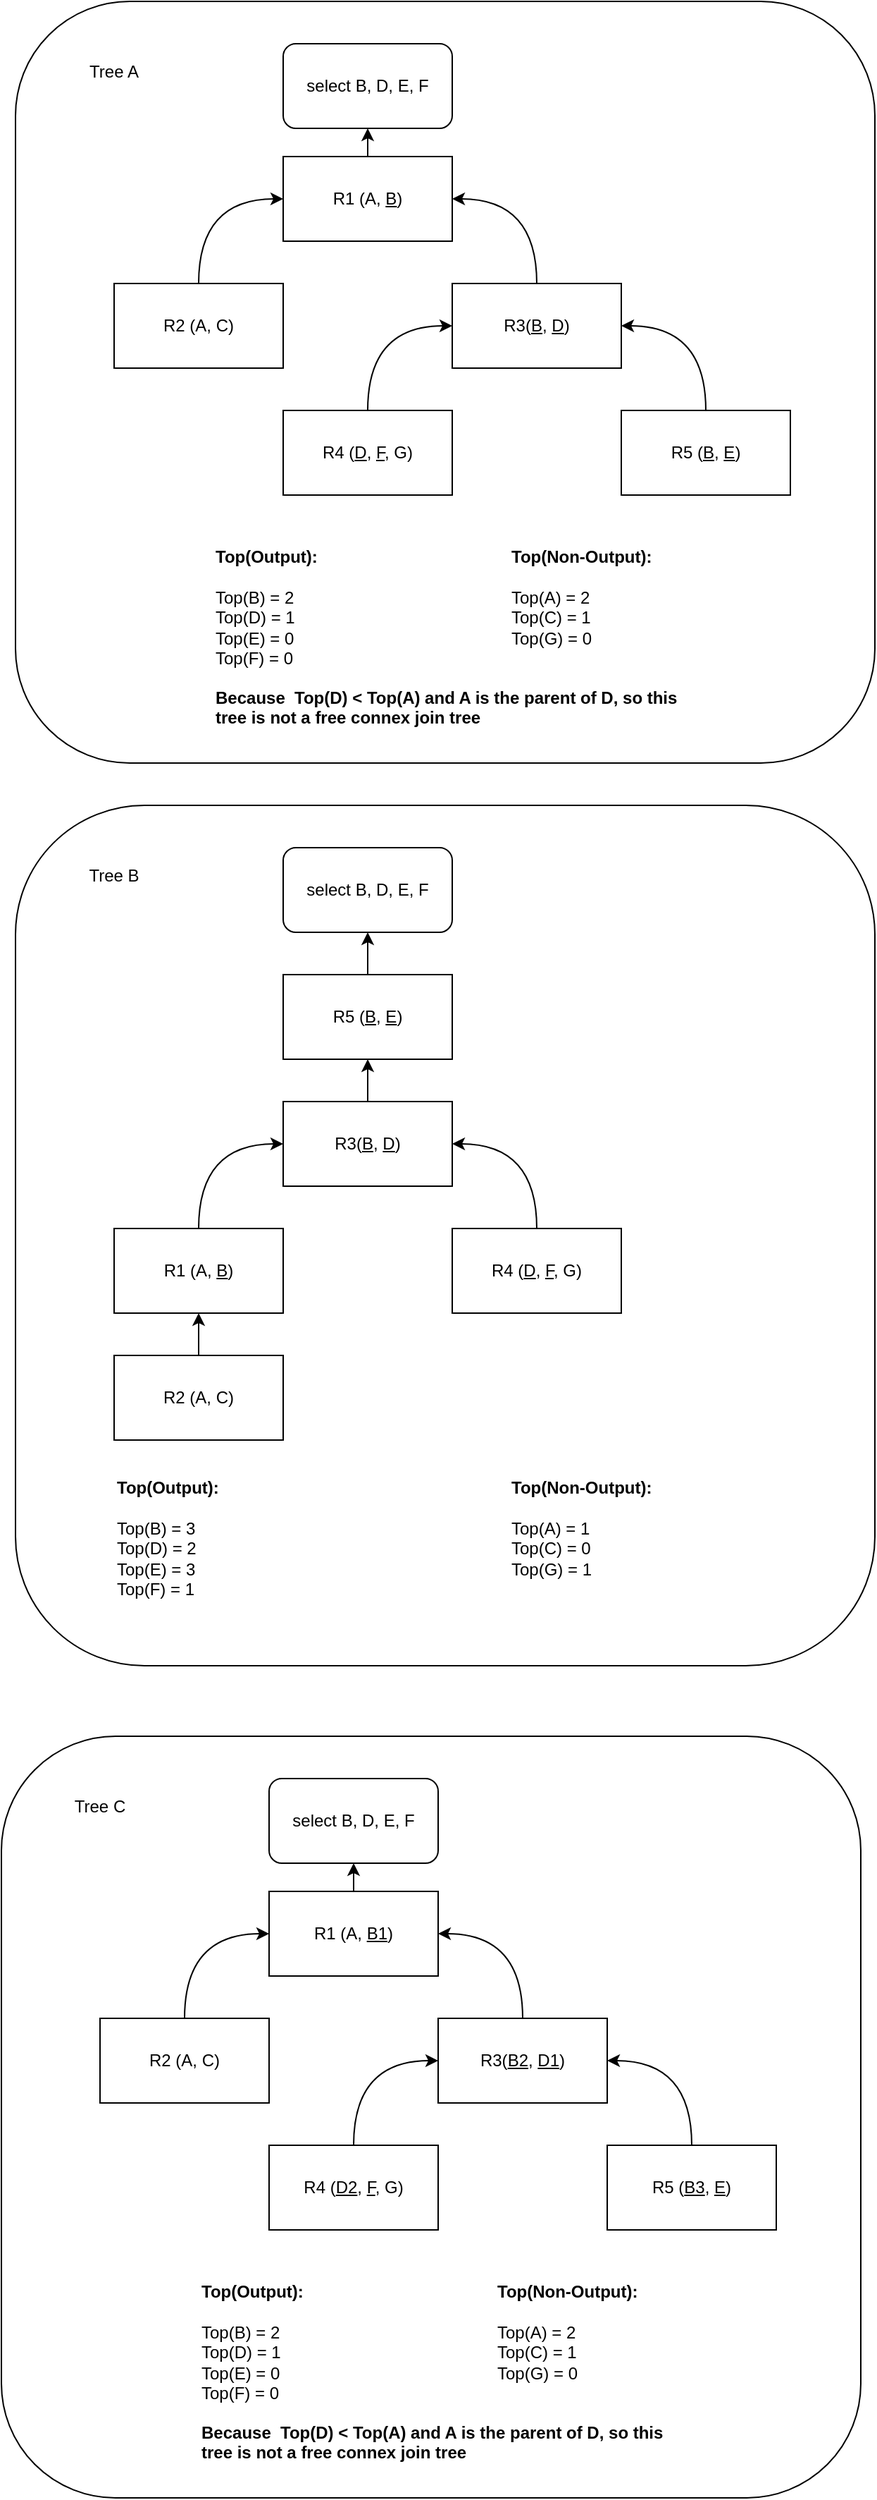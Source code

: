 <mxfile version="14.4.3" type="device"><diagram id="6vX9B3p2SmOA4_ga4uHm" name="Page-1"><mxGraphModel dx="1956" dy="807" grid="1" gridSize="10" guides="1" tooltips="1" connect="1" arrows="1" fold="1" page="1" pageScale="1" pageWidth="850" pageHeight="1100" math="0" shadow="0"><root><mxCell id="0"/><mxCell id="1" parent="0"/><mxCell id="Vz5v9eccL6G6lH5Zai-F-13" value="" style="rounded=1;whiteSpace=wrap;html=1;" vertex="1" parent="1"><mxGeometry x="-70" y="120" width="610" height="540" as="geometry"/></mxCell><mxCell id="Vz5v9eccL6G6lH5Zai-F-10" style="edgeStyle=orthogonalEdgeStyle;curved=1;orthogonalLoop=1;jettySize=auto;html=1;exitX=0.5;exitY=0;exitDx=0;exitDy=0;" edge="1" parent="1" source="Vz5v9eccL6G6lH5Zai-F-1" target="Vz5v9eccL6G6lH5Zai-F-11"><mxGeometry relative="1" as="geometry"><mxPoint x="180" y="180" as="targetPoint"/></mxGeometry></mxCell><mxCell id="Vz5v9eccL6G6lH5Zai-F-1" value="R1 (A, &lt;u&gt;B&lt;/u&gt;)" style="rounded=0;whiteSpace=wrap;html=1;" vertex="1" parent="1"><mxGeometry x="120" y="230" width="120" height="60" as="geometry"/></mxCell><mxCell id="Vz5v9eccL6G6lH5Zai-F-7" style="edgeStyle=orthogonalEdgeStyle;curved=1;orthogonalLoop=1;jettySize=auto;html=1;exitX=0.5;exitY=0;exitDx=0;exitDy=0;entryX=1;entryY=0.5;entryDx=0;entryDy=0;" edge="1" parent="1" source="Vz5v9eccL6G6lH5Zai-F-2" target="Vz5v9eccL6G6lH5Zai-F-1"><mxGeometry relative="1" as="geometry"/></mxCell><mxCell id="Vz5v9eccL6G6lH5Zai-F-2" value="R3(&lt;u&gt;B&lt;/u&gt;, &lt;u&gt;D&lt;/u&gt;)" style="rounded=0;whiteSpace=wrap;html=1;" vertex="1" parent="1"><mxGeometry x="240" y="320" width="120" height="60" as="geometry"/></mxCell><mxCell id="Vz5v9eccL6G6lH5Zai-F-6" style="edgeStyle=orthogonalEdgeStyle;orthogonalLoop=1;jettySize=auto;html=1;exitX=0.5;exitY=0;exitDx=0;exitDy=0;entryX=0;entryY=0.5;entryDx=0;entryDy=0;curved=1;" edge="1" parent="1" source="Vz5v9eccL6G6lH5Zai-F-3" target="Vz5v9eccL6G6lH5Zai-F-1"><mxGeometry relative="1" as="geometry"/></mxCell><mxCell id="Vz5v9eccL6G6lH5Zai-F-3" value="R2 (A, C)" style="rounded=0;whiteSpace=wrap;html=1;" vertex="1" parent="1"><mxGeometry y="320" width="120" height="60" as="geometry"/></mxCell><mxCell id="Vz5v9eccL6G6lH5Zai-F-9" style="edgeStyle=orthogonalEdgeStyle;curved=1;orthogonalLoop=1;jettySize=auto;html=1;exitX=0.5;exitY=0;exitDx=0;exitDy=0;entryX=1;entryY=0.5;entryDx=0;entryDy=0;" edge="1" parent="1" source="Vz5v9eccL6G6lH5Zai-F-4" target="Vz5v9eccL6G6lH5Zai-F-2"><mxGeometry relative="1" as="geometry"/></mxCell><mxCell id="Vz5v9eccL6G6lH5Zai-F-4" value="R5 (&lt;u&gt;B&lt;/u&gt;, &lt;u&gt;E&lt;/u&gt;)" style="rounded=0;whiteSpace=wrap;html=1;" vertex="1" parent="1"><mxGeometry x="360" y="410" width="120" height="60" as="geometry"/></mxCell><mxCell id="Vz5v9eccL6G6lH5Zai-F-8" style="edgeStyle=orthogonalEdgeStyle;curved=1;orthogonalLoop=1;jettySize=auto;html=1;exitX=0.5;exitY=0;exitDx=0;exitDy=0;entryX=0;entryY=0.5;entryDx=0;entryDy=0;" edge="1" parent="1" source="Vz5v9eccL6G6lH5Zai-F-5" target="Vz5v9eccL6G6lH5Zai-F-2"><mxGeometry relative="1" as="geometry"/></mxCell><mxCell id="Vz5v9eccL6G6lH5Zai-F-5" value="R4 (&lt;u&gt;D&lt;/u&gt;, &lt;u&gt;F&lt;/u&gt;,&amp;nbsp;G)" style="rounded=0;whiteSpace=wrap;html=1;" vertex="1" parent="1"><mxGeometry x="120" y="410" width="120" height="60" as="geometry"/></mxCell><mxCell id="Vz5v9eccL6G6lH5Zai-F-11" value="select B, D, E, F" style="rounded=1;whiteSpace=wrap;html=1;" vertex="1" parent="1"><mxGeometry x="120" y="150" width="120" height="60" as="geometry"/></mxCell><mxCell id="Vz5v9eccL6G6lH5Zai-F-12" value="&lt;b&gt;Top(Output):&lt;br&gt;&lt;/b&gt;&lt;br&gt;Top(B) = 2&lt;br&gt;Top(D) = 1&lt;br&gt;Top(E) = 0&lt;br&gt;Top(F) = 0" style="text;html=1;strokeColor=none;fillColor=none;align=left;verticalAlign=top;whiteSpace=wrap;rounded=0;" vertex="1" parent="1"><mxGeometry x="70" y="500" width="80" height="100" as="geometry"/></mxCell><mxCell id="Vz5v9eccL6G6lH5Zai-F-16" value="&lt;b&gt;Top(Non-Output):&lt;br&gt;&lt;/b&gt;&lt;br&gt;Top(A) = 2&lt;br&gt;Top(C) = 1&lt;br&gt;Top(G) = 0" style="text;html=1;strokeColor=none;fillColor=none;align=left;verticalAlign=top;whiteSpace=wrap;rounded=0;" vertex="1" parent="1"><mxGeometry x="280" y="500" width="130" height="100" as="geometry"/></mxCell><mxCell id="Vz5v9eccL6G6lH5Zai-F-17" value="Tree A" style="text;html=1;strokeColor=none;fillColor=none;align=center;verticalAlign=middle;whiteSpace=wrap;rounded=0;" vertex="1" parent="1"><mxGeometry x="-20" y="160" width="40" height="20" as="geometry"/></mxCell><mxCell id="Vz5v9eccL6G6lH5Zai-F-18" value="" style="rounded=1;whiteSpace=wrap;html=1;" vertex="1" parent="1"><mxGeometry x="-70" y="690" width="610" height="610" as="geometry"/></mxCell><mxCell id="Vz5v9eccL6G6lH5Zai-F-35" style="edgeStyle=orthogonalEdgeStyle;curved=1;orthogonalLoop=1;jettySize=auto;html=1;exitX=0.5;exitY=0;exitDx=0;exitDy=0;entryX=0;entryY=0.5;entryDx=0;entryDy=0;" edge="1" parent="1" source="Vz5v9eccL6G6lH5Zai-F-20" target="Vz5v9eccL6G6lH5Zai-F-22"><mxGeometry relative="1" as="geometry"/></mxCell><mxCell id="Vz5v9eccL6G6lH5Zai-F-20" value="R1 (A, &lt;u&gt;B&lt;/u&gt;)" style="rounded=0;whiteSpace=wrap;html=1;" vertex="1" parent="1"><mxGeometry y="990" width="120" height="60" as="geometry"/></mxCell><mxCell id="Vz5v9eccL6G6lH5Zai-F-34" style="edgeStyle=orthogonalEdgeStyle;curved=1;orthogonalLoop=1;jettySize=auto;html=1;exitX=0.5;exitY=0;exitDx=0;exitDy=0;" edge="1" parent="1" source="Vz5v9eccL6G6lH5Zai-F-22" target="Vz5v9eccL6G6lH5Zai-F-26"><mxGeometry relative="1" as="geometry"/></mxCell><mxCell id="Vz5v9eccL6G6lH5Zai-F-22" value="R3(&lt;u&gt;B&lt;/u&gt;, &lt;u&gt;D&lt;/u&gt;)" style="rounded=0;whiteSpace=wrap;html=1;" vertex="1" parent="1"><mxGeometry x="120" y="900" width="120" height="60" as="geometry"/></mxCell><mxCell id="Vz5v9eccL6G6lH5Zai-F-36" style="edgeStyle=orthogonalEdgeStyle;curved=1;orthogonalLoop=1;jettySize=auto;html=1;exitX=0.5;exitY=0;exitDx=0;exitDy=0;entryX=0.5;entryY=1;entryDx=0;entryDy=0;" edge="1" parent="1" source="Vz5v9eccL6G6lH5Zai-F-24" target="Vz5v9eccL6G6lH5Zai-F-20"><mxGeometry relative="1" as="geometry"/></mxCell><mxCell id="Vz5v9eccL6G6lH5Zai-F-24" value="R2 (A, C)" style="rounded=0;whiteSpace=wrap;html=1;" vertex="1" parent="1"><mxGeometry y="1080" width="120" height="60" as="geometry"/></mxCell><mxCell id="Vz5v9eccL6G6lH5Zai-F-33" style="edgeStyle=orthogonalEdgeStyle;curved=1;orthogonalLoop=1;jettySize=auto;html=1;exitX=0.5;exitY=0;exitDx=0;exitDy=0;" edge="1" parent="1" source="Vz5v9eccL6G6lH5Zai-F-26" target="Vz5v9eccL6G6lH5Zai-F-29"><mxGeometry relative="1" as="geometry"/></mxCell><mxCell id="Vz5v9eccL6G6lH5Zai-F-26" value="R5 (&lt;u&gt;B&lt;/u&gt;, &lt;u&gt;E&lt;/u&gt;)" style="rounded=0;whiteSpace=wrap;html=1;" vertex="1" parent="1"><mxGeometry x="120" y="810" width="120" height="60" as="geometry"/></mxCell><mxCell id="Vz5v9eccL6G6lH5Zai-F-37" style="edgeStyle=orthogonalEdgeStyle;curved=1;orthogonalLoop=1;jettySize=auto;html=1;exitX=0.5;exitY=0;exitDx=0;exitDy=0;entryX=1;entryY=0.5;entryDx=0;entryDy=0;" edge="1" parent="1" source="Vz5v9eccL6G6lH5Zai-F-28" target="Vz5v9eccL6G6lH5Zai-F-22"><mxGeometry relative="1" as="geometry"/></mxCell><mxCell id="Vz5v9eccL6G6lH5Zai-F-28" value="R4 (&lt;u&gt;D&lt;/u&gt;, &lt;u&gt;F&lt;/u&gt;,&amp;nbsp;G)" style="rounded=0;whiteSpace=wrap;html=1;" vertex="1" parent="1"><mxGeometry x="240" y="990" width="120" height="60" as="geometry"/></mxCell><mxCell id="Vz5v9eccL6G6lH5Zai-F-29" value="select B, D, E, F" style="rounded=1;whiteSpace=wrap;html=1;" vertex="1" parent="1"><mxGeometry x="120" y="720" width="120" height="60" as="geometry"/></mxCell><mxCell id="Vz5v9eccL6G6lH5Zai-F-30" value="&lt;b&gt;Top(Output):&lt;br&gt;&lt;/b&gt;&lt;br&gt;Top(B) = 3&lt;br&gt;Top(D) = 2&lt;br&gt;Top(E) = 3&lt;br&gt;Top(F) = 1" style="text;html=1;strokeColor=none;fillColor=none;align=left;verticalAlign=top;whiteSpace=wrap;rounded=0;" vertex="1" parent="1"><mxGeometry y="1160" width="80" height="100" as="geometry"/></mxCell><mxCell id="Vz5v9eccL6G6lH5Zai-F-31" value="&lt;b&gt;Top(Non-Output):&lt;br&gt;&lt;/b&gt;&lt;br&gt;Top(A) = 1&lt;br&gt;Top(C) = 0&lt;br&gt;Top(G) = 1" style="text;html=1;strokeColor=none;fillColor=none;align=left;verticalAlign=top;whiteSpace=wrap;rounded=0;" vertex="1" parent="1"><mxGeometry x="280" y="1160" width="130" height="100" as="geometry"/></mxCell><mxCell id="Vz5v9eccL6G6lH5Zai-F-32" value="Tree B" style="text;html=1;strokeColor=none;fillColor=none;align=center;verticalAlign=middle;whiteSpace=wrap;rounded=0;" vertex="1" parent="1"><mxGeometry x="-20" y="730" width="40" height="20" as="geometry"/></mxCell><mxCell id="Vz5v9eccL6G6lH5Zai-F-39" value="&lt;b&gt;Because&amp;nbsp; Top(D) &amp;lt; Top(A) and A is the parent of D, so this tree is not a free connex join tree&lt;/b&gt;" style="text;html=1;strokeColor=none;fillColor=none;align=left;verticalAlign=top;whiteSpace=wrap;rounded=0;" vertex="1" parent="1"><mxGeometry x="70" y="600" width="330" height="50" as="geometry"/></mxCell><mxCell id="Vz5v9eccL6G6lH5Zai-F-40" value="" style="rounded=1;whiteSpace=wrap;html=1;" vertex="1" parent="1"><mxGeometry x="-80" y="1350" width="610" height="540" as="geometry"/></mxCell><mxCell id="Vz5v9eccL6G6lH5Zai-F-41" style="edgeStyle=orthogonalEdgeStyle;curved=1;orthogonalLoop=1;jettySize=auto;html=1;exitX=0.5;exitY=0;exitDx=0;exitDy=0;" edge="1" parent="1" source="Vz5v9eccL6G6lH5Zai-F-42" target="Vz5v9eccL6G6lH5Zai-F-51"><mxGeometry relative="1" as="geometry"><mxPoint x="170" y="1410" as="targetPoint"/></mxGeometry></mxCell><mxCell id="Vz5v9eccL6G6lH5Zai-F-42" value="R1 (A, &lt;u&gt;B1&lt;/u&gt;)" style="rounded=0;whiteSpace=wrap;html=1;" vertex="1" parent="1"><mxGeometry x="110" y="1460" width="120" height="60" as="geometry"/></mxCell><mxCell id="Vz5v9eccL6G6lH5Zai-F-43" style="edgeStyle=orthogonalEdgeStyle;curved=1;orthogonalLoop=1;jettySize=auto;html=1;exitX=0.5;exitY=0;exitDx=0;exitDy=0;entryX=1;entryY=0.5;entryDx=0;entryDy=0;" edge="1" parent="1" source="Vz5v9eccL6G6lH5Zai-F-44" target="Vz5v9eccL6G6lH5Zai-F-42"><mxGeometry relative="1" as="geometry"/></mxCell><mxCell id="Vz5v9eccL6G6lH5Zai-F-44" value="R3(&lt;u&gt;B2&lt;/u&gt;, &lt;u&gt;D1&lt;/u&gt;)" style="rounded=0;whiteSpace=wrap;html=1;" vertex="1" parent="1"><mxGeometry x="230" y="1550" width="120" height="60" as="geometry"/></mxCell><mxCell id="Vz5v9eccL6G6lH5Zai-F-45" style="edgeStyle=orthogonalEdgeStyle;orthogonalLoop=1;jettySize=auto;html=1;exitX=0.5;exitY=0;exitDx=0;exitDy=0;entryX=0;entryY=0.5;entryDx=0;entryDy=0;curved=1;" edge="1" parent="1" source="Vz5v9eccL6G6lH5Zai-F-46" target="Vz5v9eccL6G6lH5Zai-F-42"><mxGeometry relative="1" as="geometry"/></mxCell><mxCell id="Vz5v9eccL6G6lH5Zai-F-46" value="R2 (A, C)" style="rounded=0;whiteSpace=wrap;html=1;" vertex="1" parent="1"><mxGeometry x="-10" y="1550" width="120" height="60" as="geometry"/></mxCell><mxCell id="Vz5v9eccL6G6lH5Zai-F-47" style="edgeStyle=orthogonalEdgeStyle;curved=1;orthogonalLoop=1;jettySize=auto;html=1;exitX=0.5;exitY=0;exitDx=0;exitDy=0;entryX=1;entryY=0.5;entryDx=0;entryDy=0;" edge="1" parent="1" source="Vz5v9eccL6G6lH5Zai-F-48" target="Vz5v9eccL6G6lH5Zai-F-44"><mxGeometry relative="1" as="geometry"/></mxCell><mxCell id="Vz5v9eccL6G6lH5Zai-F-48" value="R5 (&lt;u&gt;B3&lt;/u&gt;, &lt;u&gt;E&lt;/u&gt;)" style="rounded=0;whiteSpace=wrap;html=1;" vertex="1" parent="1"><mxGeometry x="350" y="1640" width="120" height="60" as="geometry"/></mxCell><mxCell id="Vz5v9eccL6G6lH5Zai-F-49" style="edgeStyle=orthogonalEdgeStyle;curved=1;orthogonalLoop=1;jettySize=auto;html=1;exitX=0.5;exitY=0;exitDx=0;exitDy=0;entryX=0;entryY=0.5;entryDx=0;entryDy=0;" edge="1" parent="1" source="Vz5v9eccL6G6lH5Zai-F-50" target="Vz5v9eccL6G6lH5Zai-F-44"><mxGeometry relative="1" as="geometry"/></mxCell><mxCell id="Vz5v9eccL6G6lH5Zai-F-50" value="R4 (&lt;u&gt;D2&lt;/u&gt;, &lt;u&gt;F&lt;/u&gt;,&amp;nbsp;G)" style="rounded=0;whiteSpace=wrap;html=1;" vertex="1" parent="1"><mxGeometry x="110" y="1640" width="120" height="60" as="geometry"/></mxCell><mxCell id="Vz5v9eccL6G6lH5Zai-F-51" value="select B, D, E, F" style="rounded=1;whiteSpace=wrap;html=1;" vertex="1" parent="1"><mxGeometry x="110" y="1380" width="120" height="60" as="geometry"/></mxCell><mxCell id="Vz5v9eccL6G6lH5Zai-F-52" value="&lt;b&gt;Top(Output):&lt;br&gt;&lt;/b&gt;&lt;br&gt;Top(B) = 2&lt;br&gt;Top(D) = 1&lt;br&gt;Top(E) = 0&lt;br&gt;Top(F) = 0" style="text;html=1;strokeColor=none;fillColor=none;align=left;verticalAlign=top;whiteSpace=wrap;rounded=0;" vertex="1" parent="1"><mxGeometry x="60" y="1730" width="80" height="100" as="geometry"/></mxCell><mxCell id="Vz5v9eccL6G6lH5Zai-F-53" value="&lt;b&gt;Top(Non-Output):&lt;br&gt;&lt;/b&gt;&lt;br&gt;Top(A) = 2&lt;br&gt;Top(C) = 1&lt;br&gt;Top(G) = 0" style="text;html=1;strokeColor=none;fillColor=none;align=left;verticalAlign=top;whiteSpace=wrap;rounded=0;" vertex="1" parent="1"><mxGeometry x="270" y="1730" width="130" height="100" as="geometry"/></mxCell><mxCell id="Vz5v9eccL6G6lH5Zai-F-54" value="Tree C" style="text;html=1;strokeColor=none;fillColor=none;align=center;verticalAlign=middle;whiteSpace=wrap;rounded=0;" vertex="1" parent="1"><mxGeometry x="-30" y="1390" width="40" height="20" as="geometry"/></mxCell><mxCell id="Vz5v9eccL6G6lH5Zai-F-55" value="&lt;b&gt;Because&amp;nbsp; Top(D) &amp;lt; Top(A) and A is the parent of D, so this tree is not a free connex join tree&lt;/b&gt;" style="text;html=1;strokeColor=none;fillColor=none;align=left;verticalAlign=top;whiteSpace=wrap;rounded=0;" vertex="1" parent="1"><mxGeometry x="60" y="1830" width="330" height="50" as="geometry"/></mxCell></root></mxGraphModel></diagram></mxfile>